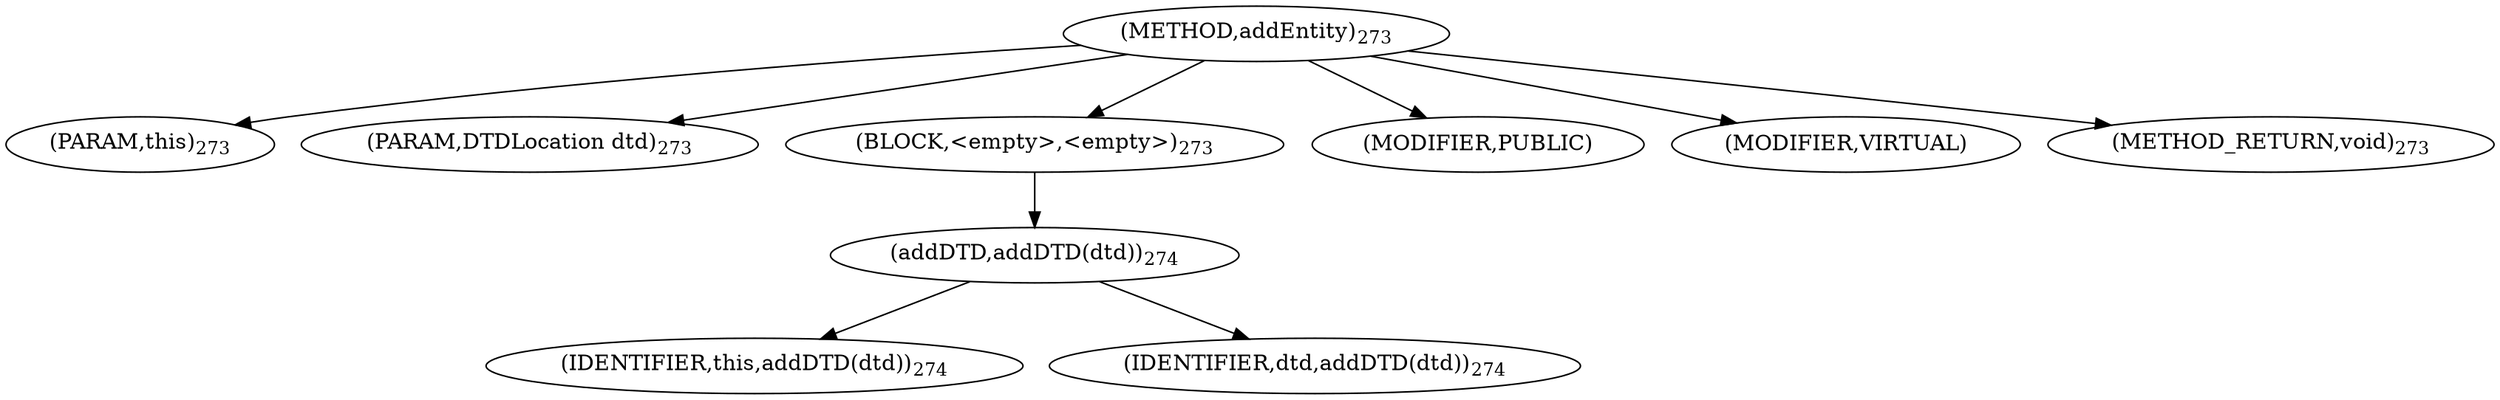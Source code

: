 digraph "addEntity" {  
"278" [label = <(METHOD,addEntity)<SUB>273</SUB>> ]
"25" [label = <(PARAM,this)<SUB>273</SUB>> ]
"279" [label = <(PARAM,DTDLocation dtd)<SUB>273</SUB>> ]
"280" [label = <(BLOCK,&lt;empty&gt;,&lt;empty&gt;)<SUB>273</SUB>> ]
"281" [label = <(addDTD,addDTD(dtd))<SUB>274</SUB>> ]
"24" [label = <(IDENTIFIER,this,addDTD(dtd))<SUB>274</SUB>> ]
"282" [label = <(IDENTIFIER,dtd,addDTD(dtd))<SUB>274</SUB>> ]
"283" [label = <(MODIFIER,PUBLIC)> ]
"284" [label = <(MODIFIER,VIRTUAL)> ]
"285" [label = <(METHOD_RETURN,void)<SUB>273</SUB>> ]
  "278" -> "25" 
  "278" -> "279" 
  "278" -> "280" 
  "278" -> "283" 
  "278" -> "284" 
  "278" -> "285" 
  "280" -> "281" 
  "281" -> "24" 
  "281" -> "282" 
}
